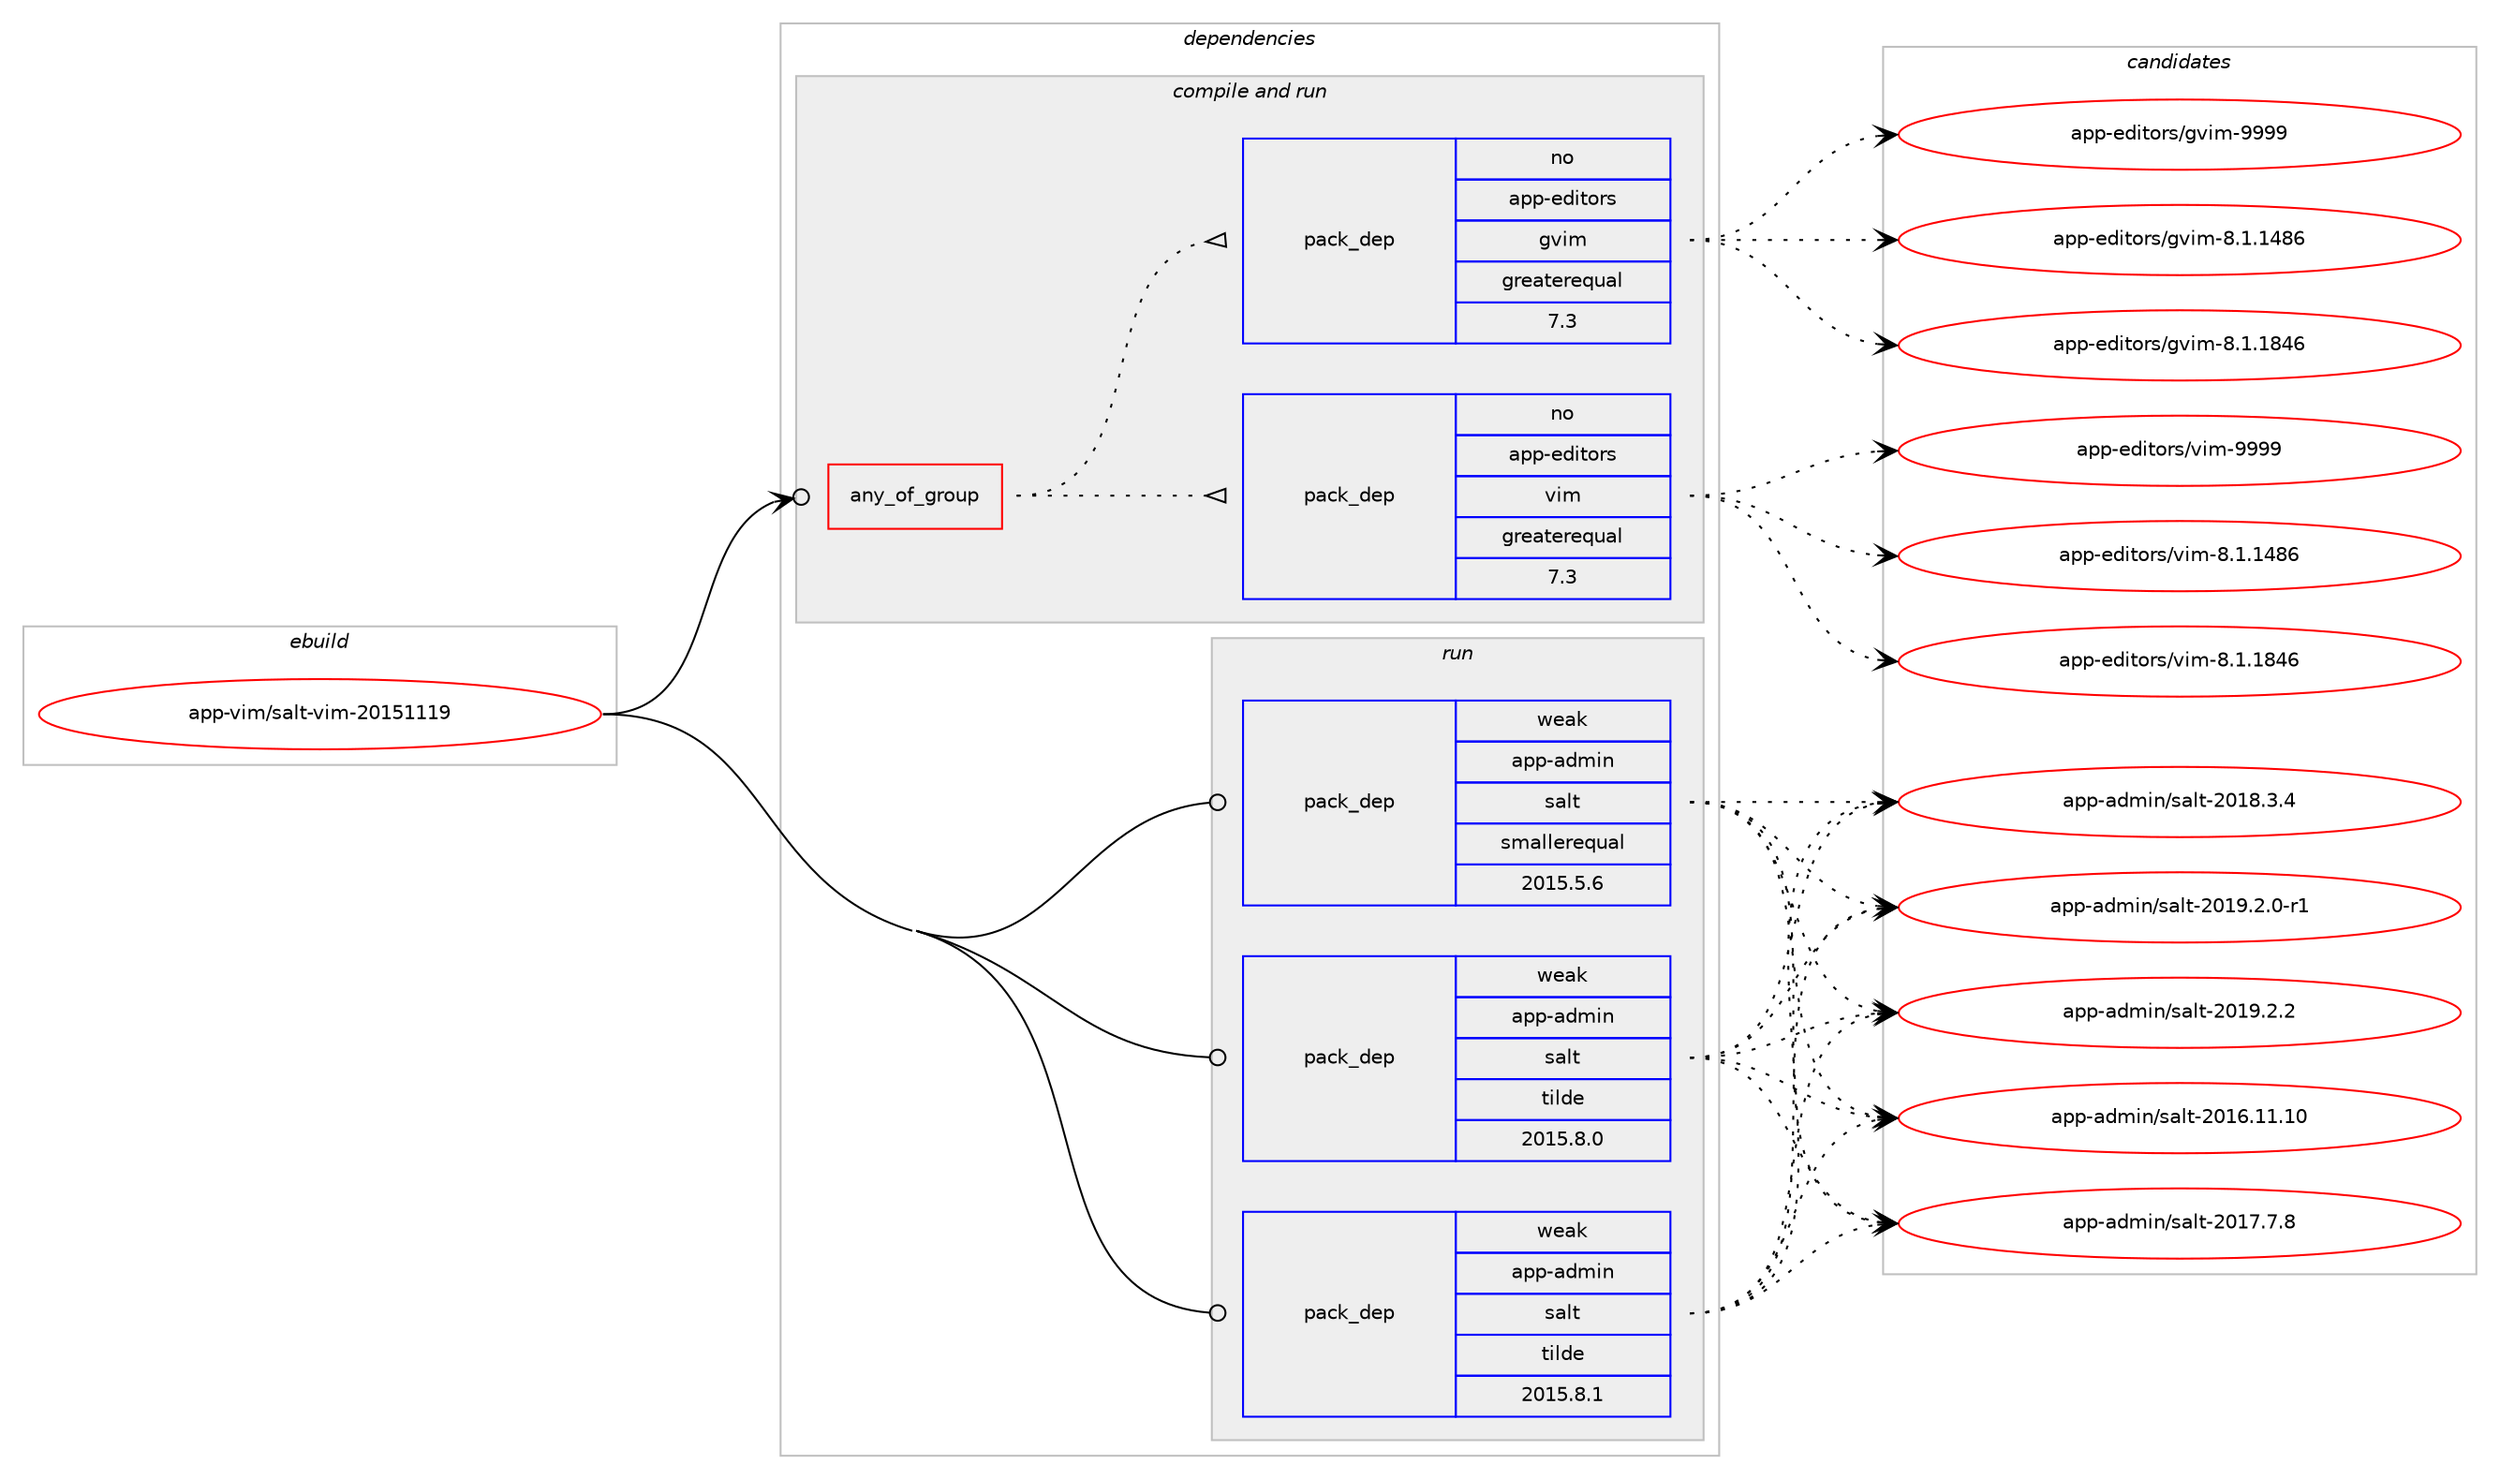 digraph prolog {

# *************
# Graph options
# *************

newrank=true;
concentrate=true;
compound=true;
graph [rankdir=LR,fontname=Helvetica,fontsize=10,ranksep=1.5];#, ranksep=2.5, nodesep=0.2];
edge  [arrowhead=vee];
node  [fontname=Helvetica,fontsize=10];

# **********
# The ebuild
# **********

subgraph cluster_leftcol {
color=gray;
rank=same;
label=<<i>ebuild</i>>;
id [label="app-vim/salt-vim-20151119", color=red, width=4, href="../app-vim/salt-vim-20151119.svg"];
}

# ****************
# The dependencies
# ****************

subgraph cluster_midcol {
color=gray;
label=<<i>dependencies</i>>;
subgraph cluster_compile {
fillcolor="#eeeeee";
style=filled;
label=<<i>compile</i>>;
}
subgraph cluster_compileandrun {
fillcolor="#eeeeee";
style=filled;
label=<<i>compile and run</i>>;
subgraph any9135 {
dependency514199 [label=<<TABLE BORDER="0" CELLBORDER="1" CELLSPACING="0" CELLPADDING="4"><TR><TD CELLPADDING="10">any_of_group</TD></TR></TABLE>>, shape=none, color=red];subgraph pack382513 {
dependency514200 [label=<<TABLE BORDER="0" CELLBORDER="1" CELLSPACING="0" CELLPADDING="4" WIDTH="220"><TR><TD ROWSPAN="6" CELLPADDING="30">pack_dep</TD></TR><TR><TD WIDTH="110">no</TD></TR><TR><TD>app-editors</TD></TR><TR><TD>vim</TD></TR><TR><TD>greaterequal</TD></TR><TR><TD>7.3</TD></TR></TABLE>>, shape=none, color=blue];
}
dependency514199:e -> dependency514200:w [weight=20,style="dotted",arrowhead="oinv"];
subgraph pack382514 {
dependency514201 [label=<<TABLE BORDER="0" CELLBORDER="1" CELLSPACING="0" CELLPADDING="4" WIDTH="220"><TR><TD ROWSPAN="6" CELLPADDING="30">pack_dep</TD></TR><TR><TD WIDTH="110">no</TD></TR><TR><TD>app-editors</TD></TR><TR><TD>gvim</TD></TR><TR><TD>greaterequal</TD></TR><TR><TD>7.3</TD></TR></TABLE>>, shape=none, color=blue];
}
dependency514199:e -> dependency514201:w [weight=20,style="dotted",arrowhead="oinv"];
}
id:e -> dependency514199:w [weight=20,style="solid",arrowhead="odotvee"];
}
subgraph cluster_run {
fillcolor="#eeeeee";
style=filled;
label=<<i>run</i>>;
subgraph pack382515 {
dependency514202 [label=<<TABLE BORDER="0" CELLBORDER="1" CELLSPACING="0" CELLPADDING="4" WIDTH="220"><TR><TD ROWSPAN="6" CELLPADDING="30">pack_dep</TD></TR><TR><TD WIDTH="110">weak</TD></TR><TR><TD>app-admin</TD></TR><TR><TD>salt</TD></TR><TR><TD>smallerequal</TD></TR><TR><TD>2015.5.6</TD></TR></TABLE>>, shape=none, color=blue];
}
id:e -> dependency514202:w [weight=20,style="solid",arrowhead="odot"];
subgraph pack382516 {
dependency514203 [label=<<TABLE BORDER="0" CELLBORDER="1" CELLSPACING="0" CELLPADDING="4" WIDTH="220"><TR><TD ROWSPAN="6" CELLPADDING="30">pack_dep</TD></TR><TR><TD WIDTH="110">weak</TD></TR><TR><TD>app-admin</TD></TR><TR><TD>salt</TD></TR><TR><TD>tilde</TD></TR><TR><TD>2015.8.0</TD></TR></TABLE>>, shape=none, color=blue];
}
id:e -> dependency514203:w [weight=20,style="solid",arrowhead="odot"];
subgraph pack382517 {
dependency514204 [label=<<TABLE BORDER="0" CELLBORDER="1" CELLSPACING="0" CELLPADDING="4" WIDTH="220"><TR><TD ROWSPAN="6" CELLPADDING="30">pack_dep</TD></TR><TR><TD WIDTH="110">weak</TD></TR><TR><TD>app-admin</TD></TR><TR><TD>salt</TD></TR><TR><TD>tilde</TD></TR><TR><TD>2015.8.1</TD></TR></TABLE>>, shape=none, color=blue];
}
id:e -> dependency514204:w [weight=20,style="solid",arrowhead="odot"];
}
}

# **************
# The candidates
# **************

subgraph cluster_choices {
rank=same;
color=gray;
label=<<i>candidates</i>>;

subgraph choice382513 {
color=black;
nodesep=1;
choice971121124510110010511611111411547118105109455646494649525654 [label="app-editors/vim-8.1.1486", color=red, width=4,href="../app-editors/vim-8.1.1486.svg"];
choice971121124510110010511611111411547118105109455646494649565254 [label="app-editors/vim-8.1.1846", color=red, width=4,href="../app-editors/vim-8.1.1846.svg"];
choice9711211245101100105116111114115471181051094557575757 [label="app-editors/vim-9999", color=red, width=4,href="../app-editors/vim-9999.svg"];
dependency514200:e -> choice971121124510110010511611111411547118105109455646494649525654:w [style=dotted,weight="100"];
dependency514200:e -> choice971121124510110010511611111411547118105109455646494649565254:w [style=dotted,weight="100"];
dependency514200:e -> choice9711211245101100105116111114115471181051094557575757:w [style=dotted,weight="100"];
}
subgraph choice382514 {
color=black;
nodesep=1;
choice971121124510110010511611111411547103118105109455646494649525654 [label="app-editors/gvim-8.1.1486", color=red, width=4,href="../app-editors/gvim-8.1.1486.svg"];
choice971121124510110010511611111411547103118105109455646494649565254 [label="app-editors/gvim-8.1.1846", color=red, width=4,href="../app-editors/gvim-8.1.1846.svg"];
choice9711211245101100105116111114115471031181051094557575757 [label="app-editors/gvim-9999", color=red, width=4,href="../app-editors/gvim-9999.svg"];
dependency514201:e -> choice971121124510110010511611111411547103118105109455646494649525654:w [style=dotted,weight="100"];
dependency514201:e -> choice971121124510110010511611111411547103118105109455646494649565254:w [style=dotted,weight="100"];
dependency514201:e -> choice9711211245101100105116111114115471031181051094557575757:w [style=dotted,weight="100"];
}
subgraph choice382515 {
color=black;
nodesep=1;
choice97112112459710010910511047115971081164550484954464949464948 [label="app-admin/salt-2016.11.10", color=red, width=4,href="../app-admin/salt-2016.11.10.svg"];
choice9711211245971001091051104711597108116455048495546554656 [label="app-admin/salt-2017.7.8", color=red, width=4,href="../app-admin/salt-2017.7.8.svg"];
choice9711211245971001091051104711597108116455048495646514652 [label="app-admin/salt-2018.3.4", color=red, width=4,href="../app-admin/salt-2018.3.4.svg"];
choice97112112459710010910511047115971081164550484957465046484511449 [label="app-admin/salt-2019.2.0-r1", color=red, width=4,href="../app-admin/salt-2019.2.0-r1.svg"];
choice9711211245971001091051104711597108116455048495746504650 [label="app-admin/salt-2019.2.2", color=red, width=4,href="../app-admin/salt-2019.2.2.svg"];
dependency514202:e -> choice97112112459710010910511047115971081164550484954464949464948:w [style=dotted,weight="100"];
dependency514202:e -> choice9711211245971001091051104711597108116455048495546554656:w [style=dotted,weight="100"];
dependency514202:e -> choice9711211245971001091051104711597108116455048495646514652:w [style=dotted,weight="100"];
dependency514202:e -> choice97112112459710010910511047115971081164550484957465046484511449:w [style=dotted,weight="100"];
dependency514202:e -> choice9711211245971001091051104711597108116455048495746504650:w [style=dotted,weight="100"];
}
subgraph choice382516 {
color=black;
nodesep=1;
choice97112112459710010910511047115971081164550484954464949464948 [label="app-admin/salt-2016.11.10", color=red, width=4,href="../app-admin/salt-2016.11.10.svg"];
choice9711211245971001091051104711597108116455048495546554656 [label="app-admin/salt-2017.7.8", color=red, width=4,href="../app-admin/salt-2017.7.8.svg"];
choice9711211245971001091051104711597108116455048495646514652 [label="app-admin/salt-2018.3.4", color=red, width=4,href="../app-admin/salt-2018.3.4.svg"];
choice97112112459710010910511047115971081164550484957465046484511449 [label="app-admin/salt-2019.2.0-r1", color=red, width=4,href="../app-admin/salt-2019.2.0-r1.svg"];
choice9711211245971001091051104711597108116455048495746504650 [label="app-admin/salt-2019.2.2", color=red, width=4,href="../app-admin/salt-2019.2.2.svg"];
dependency514203:e -> choice97112112459710010910511047115971081164550484954464949464948:w [style=dotted,weight="100"];
dependency514203:e -> choice9711211245971001091051104711597108116455048495546554656:w [style=dotted,weight="100"];
dependency514203:e -> choice9711211245971001091051104711597108116455048495646514652:w [style=dotted,weight="100"];
dependency514203:e -> choice97112112459710010910511047115971081164550484957465046484511449:w [style=dotted,weight="100"];
dependency514203:e -> choice9711211245971001091051104711597108116455048495746504650:w [style=dotted,weight="100"];
}
subgraph choice382517 {
color=black;
nodesep=1;
choice97112112459710010910511047115971081164550484954464949464948 [label="app-admin/salt-2016.11.10", color=red, width=4,href="../app-admin/salt-2016.11.10.svg"];
choice9711211245971001091051104711597108116455048495546554656 [label="app-admin/salt-2017.7.8", color=red, width=4,href="../app-admin/salt-2017.7.8.svg"];
choice9711211245971001091051104711597108116455048495646514652 [label="app-admin/salt-2018.3.4", color=red, width=4,href="../app-admin/salt-2018.3.4.svg"];
choice97112112459710010910511047115971081164550484957465046484511449 [label="app-admin/salt-2019.2.0-r1", color=red, width=4,href="../app-admin/salt-2019.2.0-r1.svg"];
choice9711211245971001091051104711597108116455048495746504650 [label="app-admin/salt-2019.2.2", color=red, width=4,href="../app-admin/salt-2019.2.2.svg"];
dependency514204:e -> choice97112112459710010910511047115971081164550484954464949464948:w [style=dotted,weight="100"];
dependency514204:e -> choice9711211245971001091051104711597108116455048495546554656:w [style=dotted,weight="100"];
dependency514204:e -> choice9711211245971001091051104711597108116455048495646514652:w [style=dotted,weight="100"];
dependency514204:e -> choice97112112459710010910511047115971081164550484957465046484511449:w [style=dotted,weight="100"];
dependency514204:e -> choice9711211245971001091051104711597108116455048495746504650:w [style=dotted,weight="100"];
}
}

}
